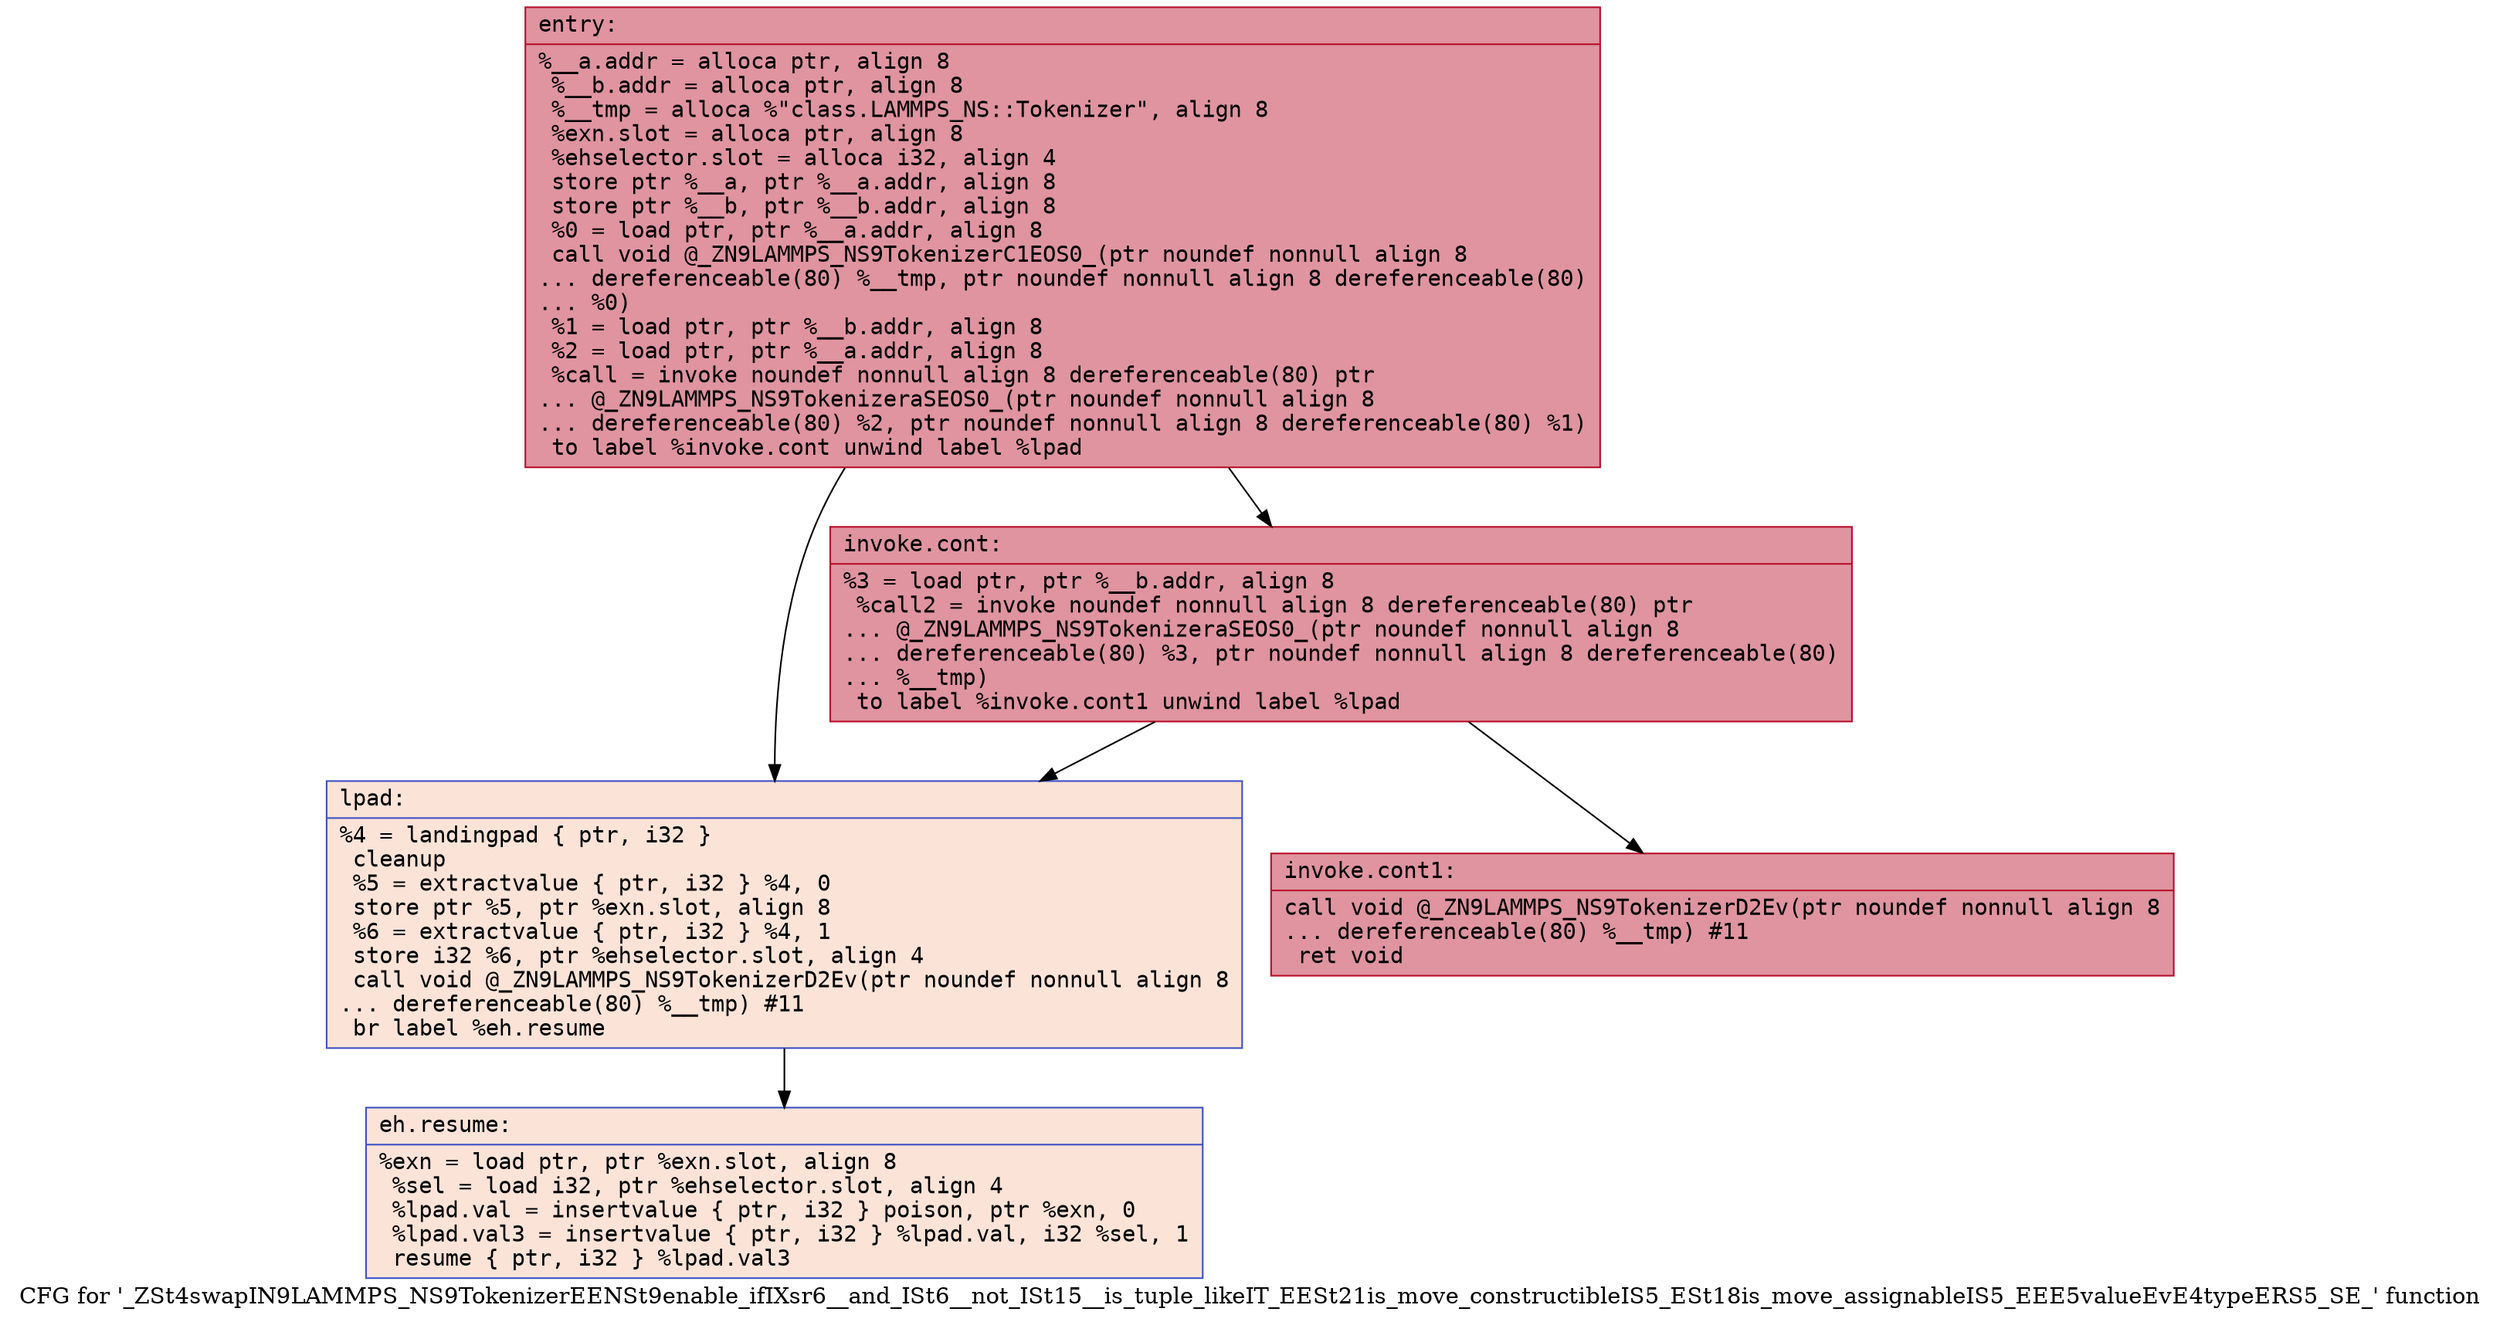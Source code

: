 digraph "CFG for '_ZSt4swapIN9LAMMPS_NS9TokenizerEENSt9enable_ifIXsr6__and_ISt6__not_ISt15__is_tuple_likeIT_EESt21is_move_constructibleIS5_ESt18is_move_assignableIS5_EEE5valueEvE4typeERS5_SE_' function" {
	label="CFG for '_ZSt4swapIN9LAMMPS_NS9TokenizerEENSt9enable_ifIXsr6__and_ISt6__not_ISt15__is_tuple_likeIT_EESt21is_move_constructibleIS5_ESt18is_move_assignableIS5_EEE5valueEvE4typeERS5_SE_' function";

	Node0x55ce20bdfe30 [shape=record,color="#b70d28ff", style=filled, fillcolor="#b70d2870" fontname="Courier",label="{entry:\l|  %__a.addr = alloca ptr, align 8\l  %__b.addr = alloca ptr, align 8\l  %__tmp = alloca %\"class.LAMMPS_NS::Tokenizer\", align 8\l  %exn.slot = alloca ptr, align 8\l  %ehselector.slot = alloca i32, align 4\l  store ptr %__a, ptr %__a.addr, align 8\l  store ptr %__b, ptr %__b.addr, align 8\l  %0 = load ptr, ptr %__a.addr, align 8\l  call void @_ZN9LAMMPS_NS9TokenizerC1EOS0_(ptr noundef nonnull align 8\l... dereferenceable(80) %__tmp, ptr noundef nonnull align 8 dereferenceable(80)\l... %0)\l  %1 = load ptr, ptr %__b.addr, align 8\l  %2 = load ptr, ptr %__a.addr, align 8\l  %call = invoke noundef nonnull align 8 dereferenceable(80) ptr\l... @_ZN9LAMMPS_NS9TokenizeraSEOS0_(ptr noundef nonnull align 8\l... dereferenceable(80) %2, ptr noundef nonnull align 8 dereferenceable(80) %1)\l          to label %invoke.cont unwind label %lpad\l}"];
	Node0x55ce20bdfe30 -> Node0x55ce20be04c0[tooltip="entry -> invoke.cont\nProbability 100.00%" ];
	Node0x55ce20bdfe30 -> Node0x55ce20be0510[tooltip="entry -> lpad\nProbability 0.00%" ];
	Node0x55ce20be04c0 [shape=record,color="#b70d28ff", style=filled, fillcolor="#b70d2870" fontname="Courier",label="{invoke.cont:\l|  %3 = load ptr, ptr %__b.addr, align 8\l  %call2 = invoke noundef nonnull align 8 dereferenceable(80) ptr\l... @_ZN9LAMMPS_NS9TokenizeraSEOS0_(ptr noundef nonnull align 8\l... dereferenceable(80) %3, ptr noundef nonnull align 8 dereferenceable(80)\l... %__tmp)\l          to label %invoke.cont1 unwind label %lpad\l}"];
	Node0x55ce20be04c0 -> Node0x55ce20be07e0[tooltip="invoke.cont -> invoke.cont1\nProbability 100.00%" ];
	Node0x55ce20be04c0 -> Node0x55ce20be0510[tooltip="invoke.cont -> lpad\nProbability 0.00%" ];
	Node0x55ce20be07e0 [shape=record,color="#b70d28ff", style=filled, fillcolor="#b70d2870" fontname="Courier",label="{invoke.cont1:\l|  call void @_ZN9LAMMPS_NS9TokenizerD2Ev(ptr noundef nonnull align 8\l... dereferenceable(80) %__tmp) #11\l  ret void\l}"];
	Node0x55ce20be0510 [shape=record,color="#3d50c3ff", style=filled, fillcolor="#f6bfa670" fontname="Courier",label="{lpad:\l|  %4 = landingpad \{ ptr, i32 \}\l          cleanup\l  %5 = extractvalue \{ ptr, i32 \} %4, 0\l  store ptr %5, ptr %exn.slot, align 8\l  %6 = extractvalue \{ ptr, i32 \} %4, 1\l  store i32 %6, ptr %ehselector.slot, align 4\l  call void @_ZN9LAMMPS_NS9TokenizerD2Ev(ptr noundef nonnull align 8\l... dereferenceable(80) %__tmp) #11\l  br label %eh.resume\l}"];
	Node0x55ce20be0510 -> Node0x55ce20be1060[tooltip="lpad -> eh.resume\nProbability 100.00%" ];
	Node0x55ce20be1060 [shape=record,color="#3d50c3ff", style=filled, fillcolor="#f6bfa670" fontname="Courier",label="{eh.resume:\l|  %exn = load ptr, ptr %exn.slot, align 8\l  %sel = load i32, ptr %ehselector.slot, align 4\l  %lpad.val = insertvalue \{ ptr, i32 \} poison, ptr %exn, 0\l  %lpad.val3 = insertvalue \{ ptr, i32 \} %lpad.val, i32 %sel, 1\l  resume \{ ptr, i32 \} %lpad.val3\l}"];
}
